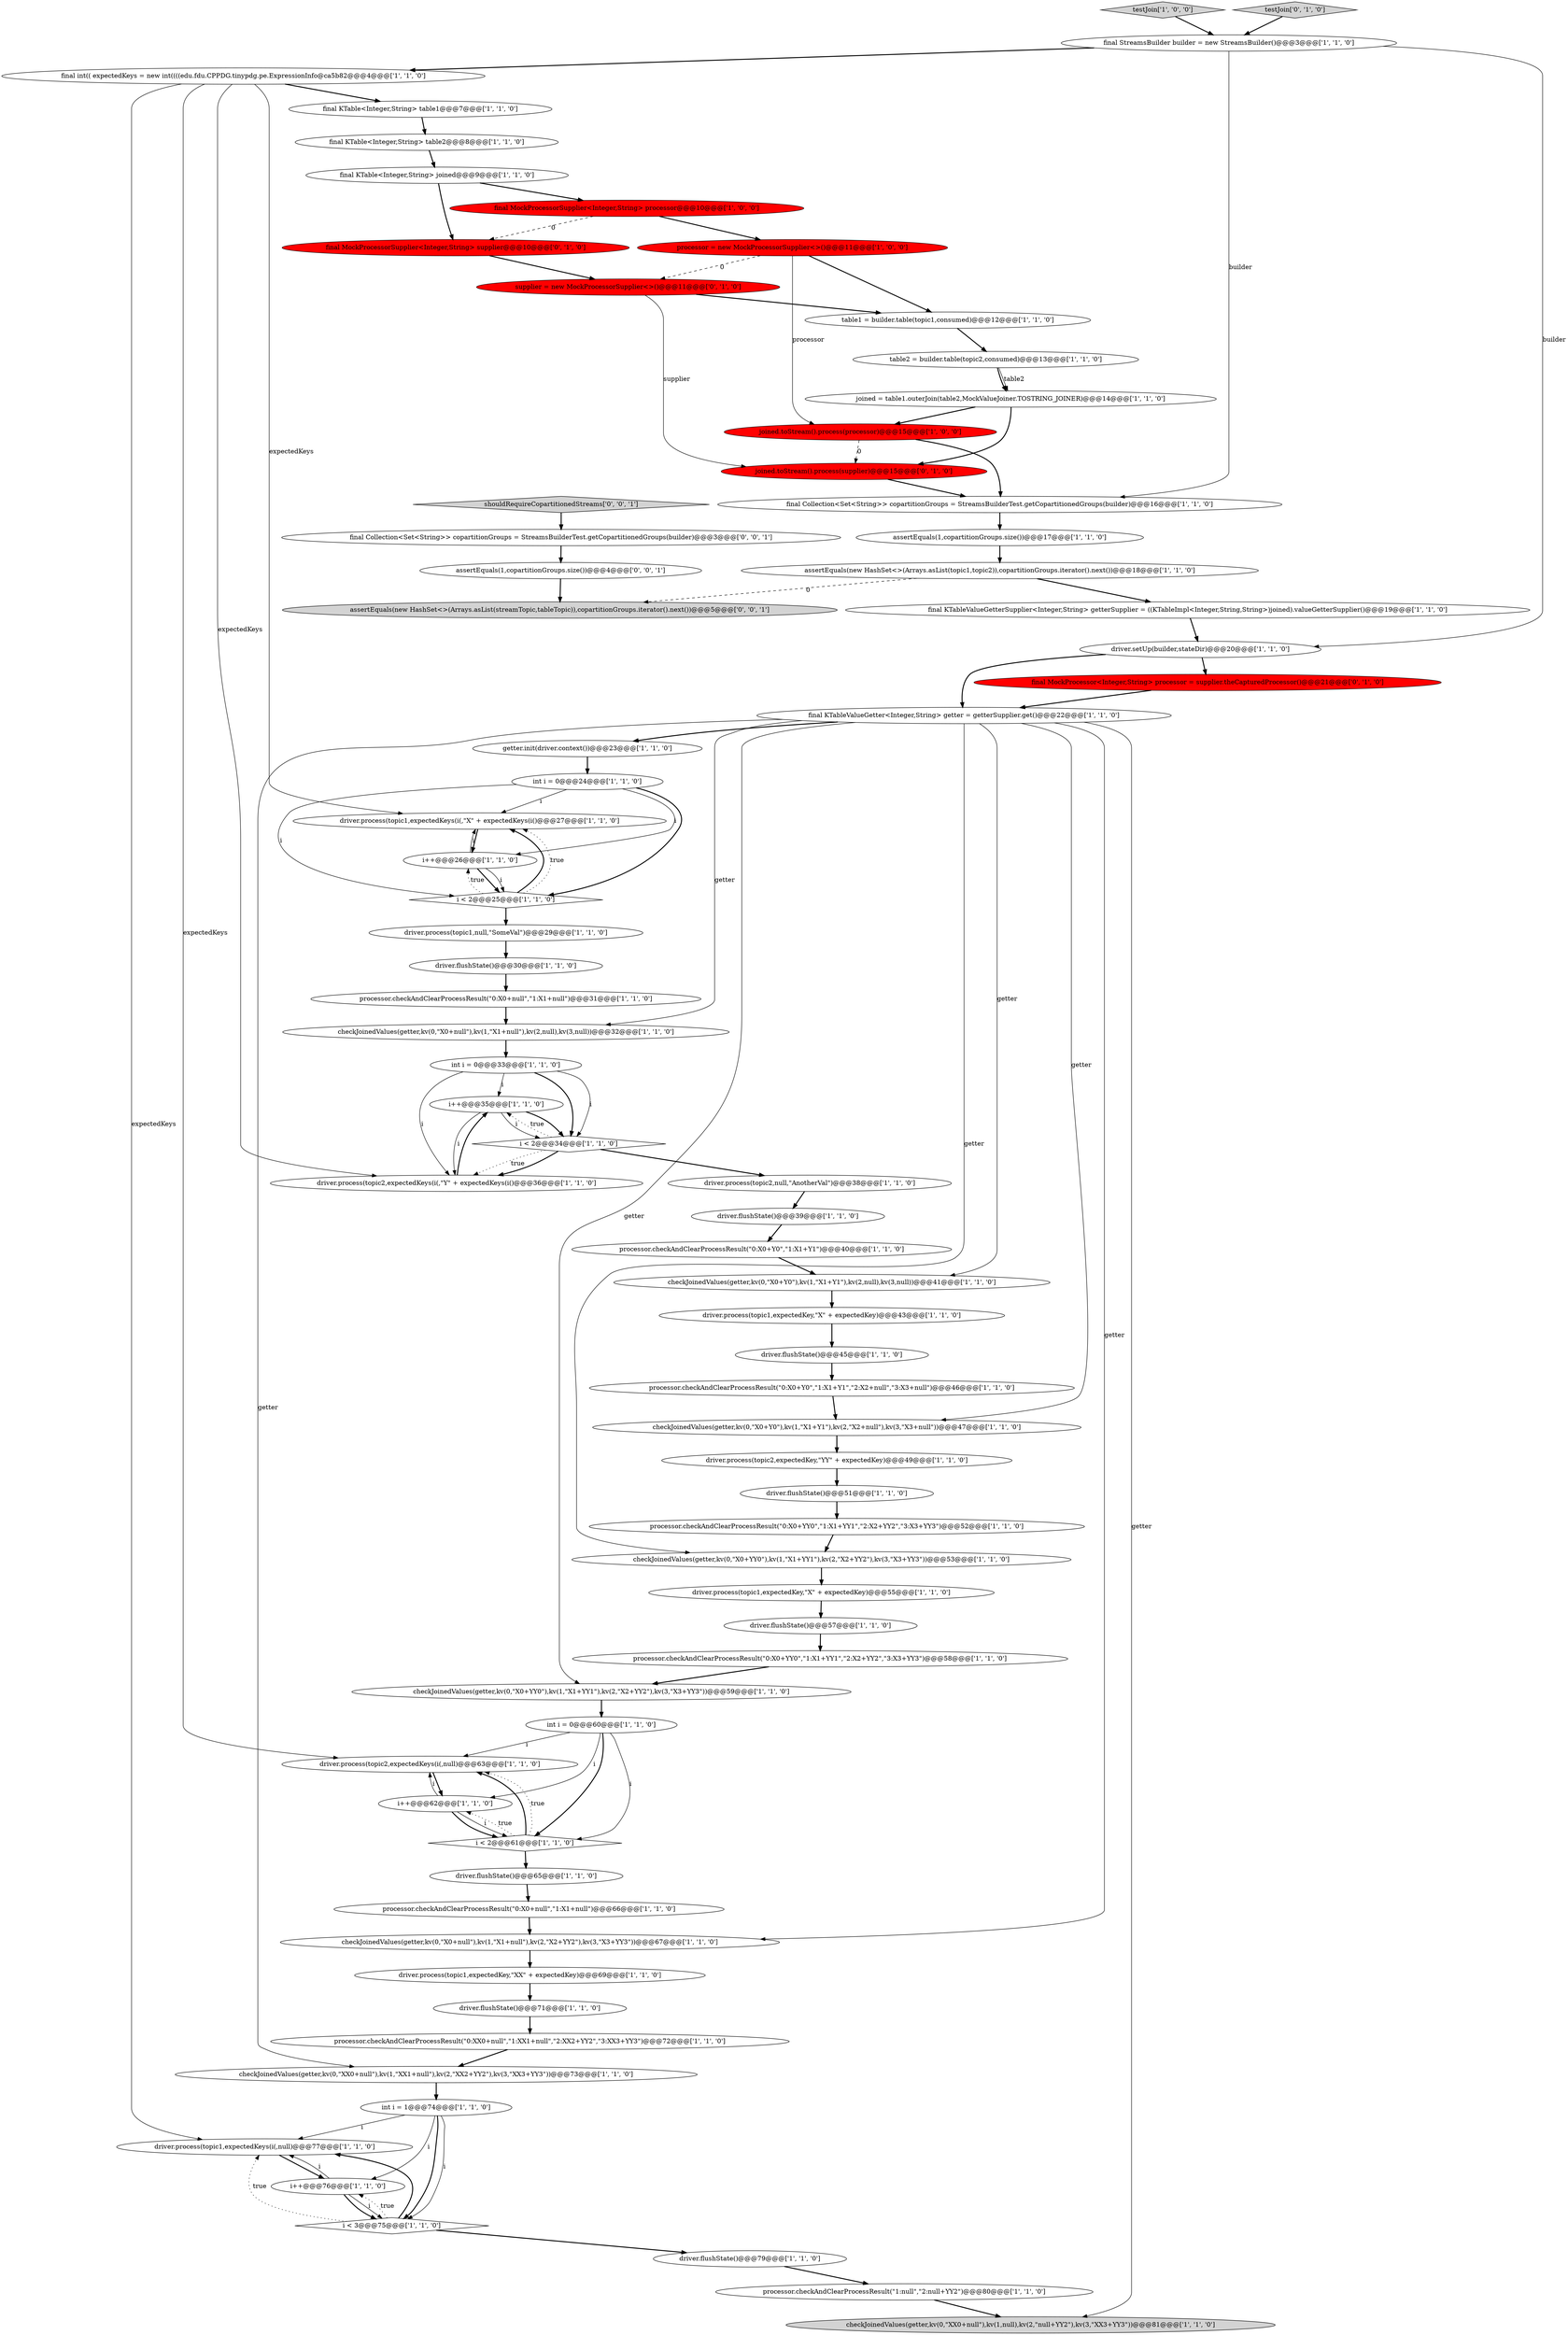 digraph {
5 [style = filled, label = "driver.flushState()@@@57@@@['1', '1', '0']", fillcolor = white, shape = ellipse image = "AAA0AAABBB1BBB"];
2 [style = filled, label = "driver.flushState()@@@30@@@['1', '1', '0']", fillcolor = white, shape = ellipse image = "AAA0AAABBB1BBB"];
14 [style = filled, label = "driver.process(topic2,expectedKeys(i(,null)@@@63@@@['1', '1', '0']", fillcolor = white, shape = ellipse image = "AAA0AAABBB1BBB"];
31 [style = filled, label = "int i = 0@@@24@@@['1', '1', '0']", fillcolor = white, shape = ellipse image = "AAA0AAABBB1BBB"];
56 [style = filled, label = "final StreamsBuilder builder = new StreamsBuilder()@@@3@@@['1', '1', '0']", fillcolor = white, shape = ellipse image = "AAA0AAABBB1BBB"];
53 [style = filled, label = "assertEquals(1,copartitionGroups.size())@@@17@@@['1', '1', '0']", fillcolor = white, shape = ellipse image = "AAA0AAABBB1BBB"];
7 [style = filled, label = "driver.process(topic1,expectedKey,\"X\" + expectedKey)@@@43@@@['1', '1', '0']", fillcolor = white, shape = ellipse image = "AAA0AAABBB1BBB"];
69 [style = filled, label = "supplier = new MockProcessorSupplier<>()@@@11@@@['0', '1', '0']", fillcolor = red, shape = ellipse image = "AAA1AAABBB2BBB"];
41 [style = filled, label = "driver.flushState()@@@39@@@['1', '1', '0']", fillcolor = white, shape = ellipse image = "AAA0AAABBB1BBB"];
54 [style = filled, label = "driver.process(topic1,expectedKeys(i(,null)@@@77@@@['1', '1', '0']", fillcolor = white, shape = ellipse image = "AAA0AAABBB1BBB"];
51 [style = filled, label = "table1 = builder.table(topic1,consumed)@@@12@@@['1', '1', '0']", fillcolor = white, shape = ellipse image = "AAA0AAABBB1BBB"];
23 [style = filled, label = "driver.flushState()@@@79@@@['1', '1', '0']", fillcolor = white, shape = ellipse image = "AAA0AAABBB1BBB"];
21 [style = filled, label = "processor.checkAndClearProcessResult(\"0:X0+null\",\"1:X1+null\")@@@66@@@['1', '1', '0']", fillcolor = white, shape = ellipse image = "AAA0AAABBB1BBB"];
38 [style = filled, label = "final Collection<Set<String>> copartitionGroups = StreamsBuilderTest.getCopartitionedGroups(builder)@@@16@@@['1', '1', '0']", fillcolor = white, shape = ellipse image = "AAA0AAABBB1BBB"];
1 [style = filled, label = "driver.process(topic1,null,\"SomeVal\")@@@29@@@['1', '1', '0']", fillcolor = white, shape = ellipse image = "AAA0AAABBB1BBB"];
29 [style = filled, label = "processor.checkAndClearProcessResult(\"0:X0+Y0\",\"1:X1+Y1\",\"2:X2+null\",\"3:X3+null\")@@@46@@@['1', '1', '0']", fillcolor = white, shape = ellipse image = "AAA0AAABBB1BBB"];
3 [style = filled, label = "processor.checkAndClearProcessResult(\"0:X0+YY0\",\"1:X1+YY1\",\"2:X2+YY2\",\"3:X3+YY3\")@@@52@@@['1', '1', '0']", fillcolor = white, shape = ellipse image = "AAA0AAABBB1BBB"];
12 [style = filled, label = "joined.toStream().process(processor)@@@15@@@['1', '0', '0']", fillcolor = red, shape = ellipse image = "AAA1AAABBB1BBB"];
15 [style = filled, label = "final KTableValueGetter<Integer,String> getter = getterSupplier.get()@@@22@@@['1', '1', '0']", fillcolor = white, shape = ellipse image = "AAA0AAABBB1BBB"];
63 [style = filled, label = "checkJoinedValues(getter,kv(0,\"X0+Y0\"),kv(1,\"X1+Y1\"),kv(2,null),kv(3,null))@@@41@@@['1', '1', '0']", fillcolor = white, shape = ellipse image = "AAA0AAABBB1BBB"];
0 [style = filled, label = "joined = table1.outerJoin(table2,MockValueJoiner.TOSTRING_JOINER)@@@14@@@['1', '1', '0']", fillcolor = white, shape = ellipse image = "AAA0AAABBB1BBB"];
46 [style = filled, label = "processor.checkAndClearProcessResult(\"0:XX0+null\",\"1:XX1+null\",\"2:XX2+YY2\",\"3:XX3+YY3\")@@@72@@@['1', '1', '0']", fillcolor = white, shape = ellipse image = "AAA0AAABBB1BBB"];
73 [style = filled, label = "final Collection<Set<String>> copartitionGroups = StreamsBuilderTest.getCopartitionedGroups(builder)@@@3@@@['0', '0', '1']", fillcolor = white, shape = ellipse image = "AAA0AAABBB3BBB"];
68 [style = filled, label = "final MockProcessorSupplier<Integer,String> supplier@@@10@@@['0', '1', '0']", fillcolor = red, shape = ellipse image = "AAA1AAABBB2BBB"];
9 [style = filled, label = "driver.process(topic1,expectedKey,\"X\" + expectedKey)@@@55@@@['1', '1', '0']", fillcolor = white, shape = ellipse image = "AAA0AAABBB1BBB"];
50 [style = filled, label = "int i = 0@@@60@@@['1', '1', '0']", fillcolor = white, shape = ellipse image = "AAA0AAABBB1BBB"];
11 [style = filled, label = "checkJoinedValues(getter,kv(0,\"X0+null\"),kv(1,\"X1+null\"),kv(2,null),kv(3,null))@@@32@@@['1', '1', '0']", fillcolor = white, shape = ellipse image = "AAA0AAABBB1BBB"];
64 [style = filled, label = "checkJoinedValues(getter,kv(0,\"X0+YY0\"),kv(1,\"X1+YY1\"),kv(2,\"X2+YY2\"),kv(3,\"X3+YY3\"))@@@59@@@['1', '1', '0']", fillcolor = white, shape = ellipse image = "AAA0AAABBB1BBB"];
70 [style = filled, label = "assertEquals(new HashSet<>(Arrays.asList(streamTopic,tableTopic)),copartitionGroups.iterator().next())@@@5@@@['0', '0', '1']", fillcolor = lightgray, shape = ellipse image = "AAA0AAABBB3BBB"];
24 [style = filled, label = "driver.flushState()@@@71@@@['1', '1', '0']", fillcolor = white, shape = ellipse image = "AAA0AAABBB1BBB"];
17 [style = filled, label = "driver.process(topic1,expectedKeys(i(,\"X\" + expectedKeys(i()@@@27@@@['1', '1', '0']", fillcolor = white, shape = ellipse image = "AAA0AAABBB1BBB"];
35 [style = filled, label = "driver.process(topic1,expectedKey,\"XX\" + expectedKey)@@@69@@@['1', '1', '0']", fillcolor = white, shape = ellipse image = "AAA0AAABBB1BBB"];
10 [style = filled, label = "processor.checkAndClearProcessResult(\"0:X0+null\",\"1:X1+null\")@@@31@@@['1', '1', '0']", fillcolor = white, shape = ellipse image = "AAA0AAABBB1BBB"];
49 [style = filled, label = "checkJoinedValues(getter,kv(0,\"X0+YY0\"),kv(1,\"X1+YY1\"),kv(2,\"X2+YY2\"),kv(3,\"X3+YY3\"))@@@53@@@['1', '1', '0']", fillcolor = white, shape = ellipse image = "AAA0AAABBB1BBB"];
57 [style = filled, label = "final KTable<Integer,String> table1@@@7@@@['1', '1', '0']", fillcolor = white, shape = ellipse image = "AAA0AAABBB1BBB"];
65 [style = filled, label = "joined.toStream().process(supplier)@@@15@@@['0', '1', '0']", fillcolor = red, shape = ellipse image = "AAA1AAABBB2BBB"];
22 [style = filled, label = "checkJoinedValues(getter,kv(0,\"XX0+null\"),kv(1,\"XX1+null\"),kv(2,\"XX2+YY2\"),kv(3,\"XX3+YY3\"))@@@73@@@['1', '1', '0']", fillcolor = white, shape = ellipse image = "AAA0AAABBB1BBB"];
58 [style = filled, label = "checkJoinedValues(getter,kv(0,\"X0+Y0\"),kv(1,\"X1+Y1\"),kv(2,\"X2+null\"),kv(3,\"X3+null\"))@@@47@@@['1', '1', '0']", fillcolor = white, shape = ellipse image = "AAA0AAABBB1BBB"];
37 [style = filled, label = "i < 2@@@25@@@['1', '1', '0']", fillcolor = white, shape = diamond image = "AAA0AAABBB1BBB"];
43 [style = filled, label = "i++@@@26@@@['1', '1', '0']", fillcolor = white, shape = ellipse image = "AAA0AAABBB1BBB"];
13 [style = filled, label = "int i = 1@@@74@@@['1', '1', '0']", fillcolor = white, shape = ellipse image = "AAA0AAABBB1BBB"];
40 [style = filled, label = "driver.flushState()@@@45@@@['1', '1', '0']", fillcolor = white, shape = ellipse image = "AAA0AAABBB1BBB"];
18 [style = filled, label = "processor = new MockProcessorSupplier<>()@@@11@@@['1', '0', '0']", fillcolor = red, shape = ellipse image = "AAA1AAABBB1BBB"];
42 [style = filled, label = "i++@@@76@@@['1', '1', '0']", fillcolor = white, shape = ellipse image = "AAA0AAABBB1BBB"];
45 [style = filled, label = "driver.process(topic2,expectedKey,\"YY\" + expectedKey)@@@49@@@['1', '1', '0']", fillcolor = white, shape = ellipse image = "AAA0AAABBB1BBB"];
47 [style = filled, label = "processor.checkAndClearProcessResult(\"1:null\",\"2:null+YY2\")@@@80@@@['1', '1', '0']", fillcolor = white, shape = ellipse image = "AAA0AAABBB1BBB"];
48 [style = filled, label = "final MockProcessorSupplier<Integer,String> processor@@@10@@@['1', '0', '0']", fillcolor = red, shape = ellipse image = "AAA1AAABBB1BBB"];
72 [style = filled, label = "shouldRequireCopartitionedStreams['0', '0', '1']", fillcolor = lightgray, shape = diamond image = "AAA0AAABBB3BBB"];
60 [style = filled, label = "testJoin['1', '0', '0']", fillcolor = lightgray, shape = diamond image = "AAA0AAABBB1BBB"];
6 [style = filled, label = "i++@@@35@@@['1', '1', '0']", fillcolor = white, shape = ellipse image = "AAA0AAABBB1BBB"];
36 [style = filled, label = "table2 = builder.table(topic2,consumed)@@@13@@@['1', '1', '0']", fillcolor = white, shape = ellipse image = "AAA0AAABBB1BBB"];
71 [style = filled, label = "assertEquals(1,copartitionGroups.size())@@@4@@@['0', '0', '1']", fillcolor = white, shape = ellipse image = "AAA0AAABBB3BBB"];
8 [style = filled, label = "assertEquals(new HashSet<>(Arrays.asList(topic1,topic2)),copartitionGroups.iterator().next())@@@18@@@['1', '1', '0']", fillcolor = white, shape = ellipse image = "AAA0AAABBB1BBB"];
59 [style = filled, label = "driver.flushState()@@@51@@@['1', '1', '0']", fillcolor = white, shape = ellipse image = "AAA0AAABBB1BBB"];
32 [style = filled, label = "final KTable<Integer,String> table2@@@8@@@['1', '1', '0']", fillcolor = white, shape = ellipse image = "AAA0AAABBB1BBB"];
62 [style = filled, label = "final KTable<Integer,String> joined@@@9@@@['1', '1', '0']", fillcolor = white, shape = ellipse image = "AAA0AAABBB1BBB"];
26 [style = filled, label = "checkJoinedValues(getter,kv(0,\"X0+null\"),kv(1,\"X1+null\"),kv(2,\"X2+YY2\"),kv(3,\"X3+YY3\"))@@@67@@@['1', '1', '0']", fillcolor = white, shape = ellipse image = "AAA0AAABBB1BBB"];
30 [style = filled, label = "checkJoinedValues(getter,kv(0,\"XX0+null\"),kv(1,null),kv(2,\"null+YY2\"),kv(3,\"XX3+YY3\"))@@@81@@@['1', '1', '0']", fillcolor = lightgray, shape = ellipse image = "AAA0AAABBB1BBB"];
34 [style = filled, label = "getter.init(driver.context())@@@23@@@['1', '1', '0']", fillcolor = white, shape = ellipse image = "AAA0AAABBB1BBB"];
44 [style = filled, label = "i < 3@@@75@@@['1', '1', '0']", fillcolor = white, shape = diamond image = "AAA0AAABBB1BBB"];
4 [style = filled, label = "i < 2@@@61@@@['1', '1', '0']", fillcolor = white, shape = diamond image = "AAA0AAABBB1BBB"];
27 [style = filled, label = "i++@@@62@@@['1', '1', '0']", fillcolor = white, shape = ellipse image = "AAA0AAABBB1BBB"];
19 [style = filled, label = "processor.checkAndClearProcessResult(\"0:X0+Y0\",\"1:X1+Y1\")@@@40@@@['1', '1', '0']", fillcolor = white, shape = ellipse image = "AAA0AAABBB1BBB"];
33 [style = filled, label = "int i = 0@@@33@@@['1', '1', '0']", fillcolor = white, shape = ellipse image = "AAA0AAABBB1BBB"];
52 [style = filled, label = "driver.flushState()@@@65@@@['1', '1', '0']", fillcolor = white, shape = ellipse image = "AAA0AAABBB1BBB"];
39 [style = filled, label = "final int(( expectedKeys = new int((((edu.fdu.CPPDG.tinypdg.pe.ExpressionInfo@ca5b82@@@4@@@['1', '1', '0']", fillcolor = white, shape = ellipse image = "AAA0AAABBB1BBB"];
67 [style = filled, label = "testJoin['0', '1', '0']", fillcolor = lightgray, shape = diamond image = "AAA0AAABBB2BBB"];
66 [style = filled, label = "final MockProcessor<Integer,String> processor = supplier.theCapturedProcessor()@@@21@@@['0', '1', '0']", fillcolor = red, shape = ellipse image = "AAA1AAABBB2BBB"];
61 [style = filled, label = "i < 2@@@34@@@['1', '1', '0']", fillcolor = white, shape = diamond image = "AAA0AAABBB1BBB"];
20 [style = filled, label = "driver.process(topic2,null,\"AnotherVal\")@@@38@@@['1', '1', '0']", fillcolor = white, shape = ellipse image = "AAA0AAABBB1BBB"];
55 [style = filled, label = "final KTableValueGetterSupplier<Integer,String> getterSupplier = ((KTableImpl<Integer,String,String>)joined).valueGetterSupplier()@@@19@@@['1', '1', '0']", fillcolor = white, shape = ellipse image = "AAA0AAABBB1BBB"];
16 [style = filled, label = "driver.setUp(builder,stateDir)@@@20@@@['1', '1', '0']", fillcolor = white, shape = ellipse image = "AAA0AAABBB1BBB"];
25 [style = filled, label = "processor.checkAndClearProcessResult(\"0:X0+YY0\",\"1:X1+YY1\",\"2:X2+YY2\",\"3:X3+YY3\")@@@58@@@['1', '1', '0']", fillcolor = white, shape = ellipse image = "AAA0AAABBB1BBB"];
28 [style = filled, label = "driver.process(topic2,expectedKeys(i(,\"Y\" + expectedKeys(i()@@@36@@@['1', '1', '0']", fillcolor = white, shape = ellipse image = "AAA0AAABBB1BBB"];
39->14 [style = solid, label="expectedKeys"];
31->37 [style = bold, label=""];
15->26 [style = solid, label="getter"];
71->70 [style = bold, label=""];
28->6 [style = bold, label=""];
36->0 [style = solid, label="table2"];
41->19 [style = bold, label=""];
68->69 [style = bold, label=""];
15->58 [style = solid, label="getter"];
12->65 [style = dashed, label="0"];
13->42 [style = solid, label="i"];
15->64 [style = solid, label="getter"];
16->66 [style = bold, label=""];
56->38 [style = solid, label="builder"];
39->57 [style = bold, label=""];
44->23 [style = bold, label=""];
21->26 [style = bold, label=""];
12->38 [style = bold, label=""];
32->62 [style = bold, label=""];
36->0 [style = bold, label=""];
42->44 [style = bold, label=""];
39->28 [style = solid, label="expectedKeys"];
19->63 [style = bold, label=""];
72->73 [style = bold, label=""];
26->35 [style = bold, label=""];
15->11 [style = solid, label="getter"];
11->33 [style = bold, label=""];
9->5 [style = bold, label=""];
73->71 [style = bold, label=""];
48->18 [style = bold, label=""];
52->21 [style = bold, label=""];
24->46 [style = bold, label=""];
22->13 [style = bold, label=""];
31->37 [style = solid, label="i"];
10->11 [style = bold, label=""];
43->37 [style = solid, label="i"];
50->14 [style = solid, label="i"];
15->34 [style = bold, label=""];
37->1 [style = bold, label=""];
39->17 [style = solid, label="expectedKeys"];
45->59 [style = bold, label=""];
38->53 [style = bold, label=""];
34->31 [style = bold, label=""];
66->15 [style = bold, label=""];
31->43 [style = solid, label="i"];
33->61 [style = solid, label="i"];
67->56 [style = bold, label=""];
5->25 [style = bold, label=""];
6->61 [style = bold, label=""];
57->32 [style = bold, label=""];
20->41 [style = bold, label=""];
13->54 [style = solid, label="i"];
65->38 [style = bold, label=""];
69->65 [style = solid, label="supplier"];
44->42 [style = dotted, label="true"];
18->51 [style = bold, label=""];
63->7 [style = bold, label=""];
62->48 [style = bold, label=""];
62->68 [style = bold, label=""];
8->55 [style = bold, label=""];
27->4 [style = solid, label="i"];
61->28 [style = bold, label=""];
25->64 [style = bold, label=""];
43->17 [style = solid, label="i"];
61->20 [style = bold, label=""];
40->29 [style = bold, label=""];
60->56 [style = bold, label=""];
61->6 [style = dotted, label="true"];
44->54 [style = bold, label=""];
4->14 [style = bold, label=""];
50->4 [style = solid, label="i"];
15->22 [style = solid, label="getter"];
6->28 [style = solid, label="i"];
8->70 [style = dashed, label="0"];
0->12 [style = bold, label=""];
50->27 [style = solid, label="i"];
50->4 [style = bold, label=""];
18->12 [style = solid, label="processor"];
2->10 [style = bold, label=""];
35->24 [style = bold, label=""];
54->42 [style = bold, label=""];
15->49 [style = solid, label="getter"];
17->43 [style = bold, label=""];
48->68 [style = dashed, label="0"];
39->54 [style = solid, label="expectedKeys"];
37->43 [style = dotted, label="true"];
51->36 [style = bold, label=""];
33->28 [style = solid, label="i"];
23->47 [style = bold, label=""];
56->39 [style = bold, label=""];
53->8 [style = bold, label=""];
1->2 [style = bold, label=""];
14->27 [style = bold, label=""];
55->16 [style = bold, label=""];
6->61 [style = solid, label="i"];
59->3 [style = bold, label=""];
31->17 [style = solid, label="i"];
56->16 [style = solid, label="builder"];
7->40 [style = bold, label=""];
46->22 [style = bold, label=""];
16->15 [style = bold, label=""];
33->61 [style = bold, label=""];
44->54 [style = dotted, label="true"];
33->6 [style = solid, label="i"];
29->58 [style = bold, label=""];
13->44 [style = bold, label=""];
37->17 [style = bold, label=""];
18->69 [style = dashed, label="0"];
43->37 [style = bold, label=""];
15->30 [style = solid, label="getter"];
69->51 [style = bold, label=""];
4->14 [style = dotted, label="true"];
15->63 [style = solid, label="getter"];
27->14 [style = solid, label="i"];
47->30 [style = bold, label=""];
37->17 [style = dotted, label="true"];
42->44 [style = solid, label="i"];
27->4 [style = bold, label=""];
13->44 [style = solid, label="i"];
42->54 [style = solid, label="i"];
4->52 [style = bold, label=""];
58->45 [style = bold, label=""];
4->27 [style = dotted, label="true"];
3->49 [style = bold, label=""];
64->50 [style = bold, label=""];
49->9 [style = bold, label=""];
0->65 [style = bold, label=""];
61->28 [style = dotted, label="true"];
}
